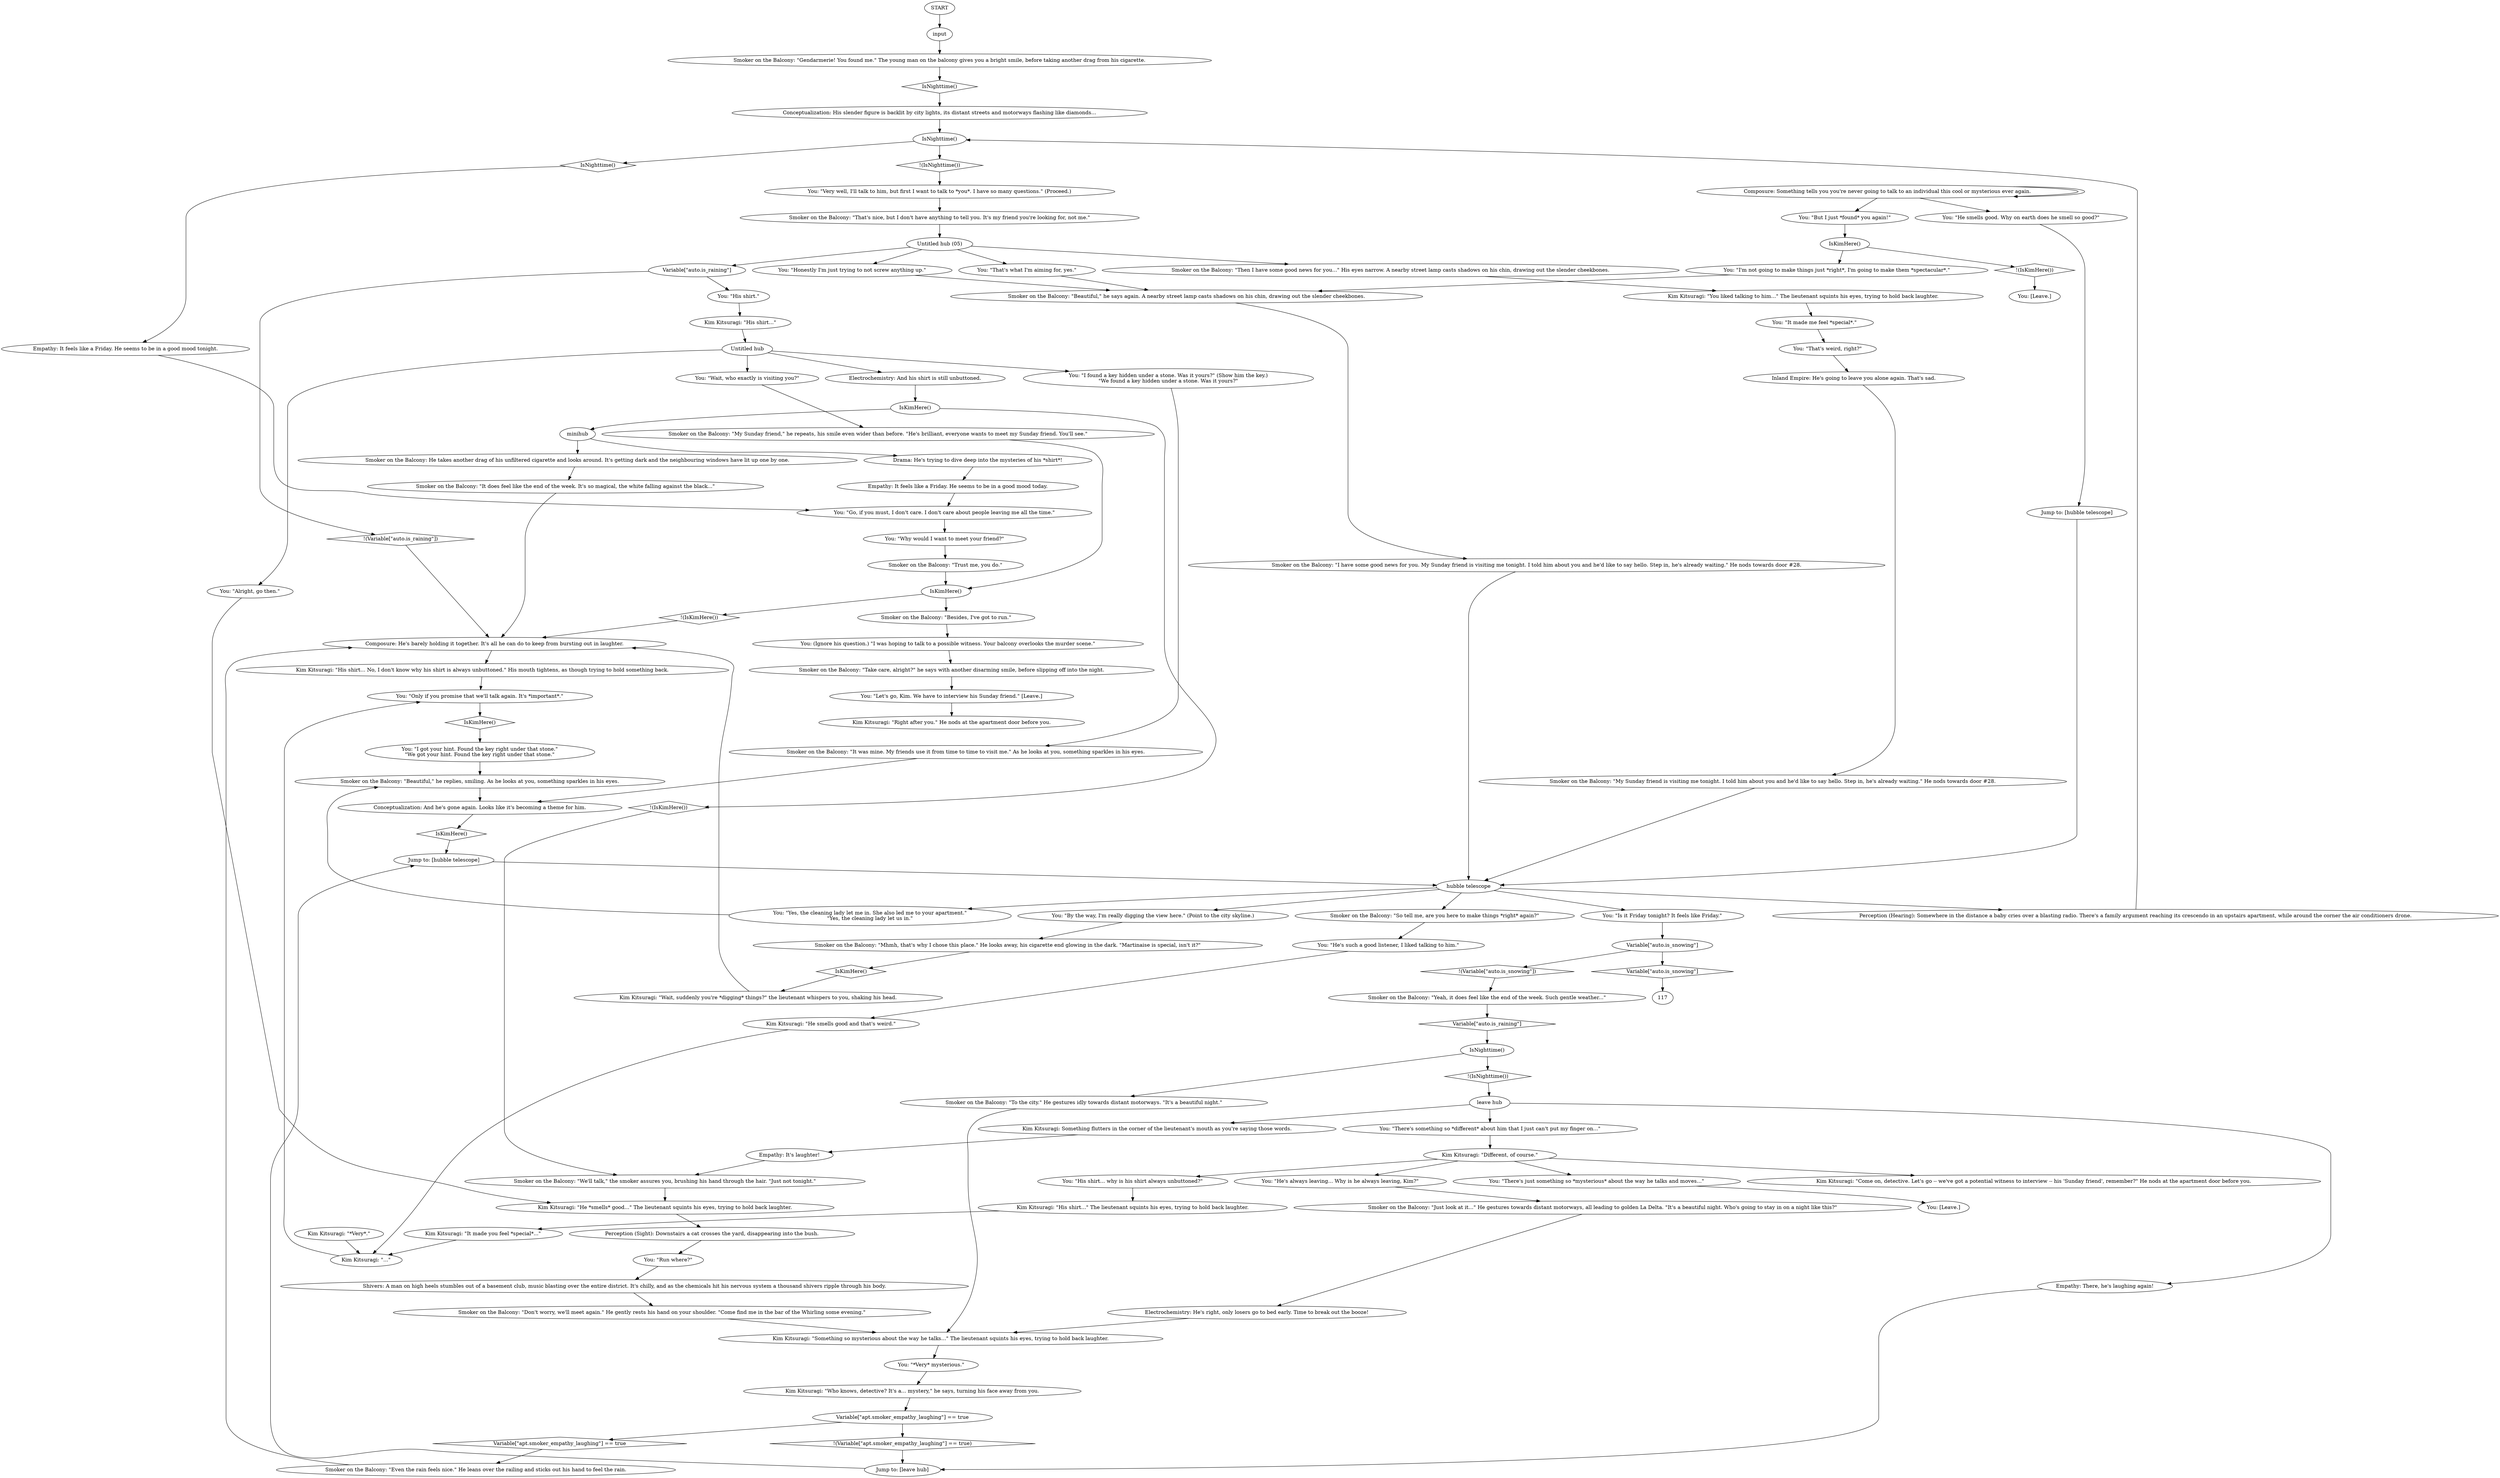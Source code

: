 # APT / SMOKER ON THE BALCONY
# Second meeting with the smoker on the balcony -- he's standing right in front of his apartment door, smoking.
# ==================================================
digraph G {
	  0 [label="START"];
	  1 [label="input"];
	  2 [label="You: \"That's what I'm aiming for, yes.\""];
	  3 [label="Smoker on the Balcony: \"I have some good news for you. My Sunday friend is visiting me tonight. I told him about you and he'd like to say hello. Step in, he's already waiting.\" He nods towards door #28."];
	  4 [label="You: \"I found a key hidden under a stone. Was it yours?\" (Show him the key.)\n\"We found a key hidden under a stone. Was it yours?\""];
	  5 [label="hubble telescope"];
	  6 [label="You: \"It made me feel *special*.\""];
	  7 [label="You: \"*Very* mysterious.\""];
	  8 [label="Conceptualization: His slender figure is backlit by city lights, its distant streets and motorways flashing like diamonds..."];
	  9 [label="You: \"By the way, I'm really digging the view here.\" (Point to the city skyline.)"];
	  10 [label="IsNighttime()"];
	  11 [label="IsNighttime()", shape=diamond];
	  12 [label="!(IsNighttime())", shape=diamond];
	  13 [label="Jump to: [leave hub]"];
	  14 [label="Electrochemistry: He's right, only losers go to bed early. Time to break out the booze!"];
	  15 [label="Variable[\"auto.is_snowing\"]"];
	  16 [label="Variable[\"auto.is_snowing\"]", shape=diamond];
	  17 [label="!(Variable[\"auto.is_snowing\"])", shape=diamond];
	  18 [label="Smoker on the Balcony: \"It was mine. My friends use it from time to time to visit me.\" As he looks at you, something sparkles in his eyes."];
	  19 [label="Empathy: It feels like a Friday. He seems to be in a good mood tonight."];
	  20 [label="Kim Kitsuragi: \"His shirt...\" The lieutenant squints his eyes, trying to hold back laughter."];
	  21 [label="Kim Kitsuragi: \"...\""];
	  22 [label="You: \"Is it Friday tonight? It feels like Friday.\""];
	  23 [label="Smoker on the Balcony: \"That's nice, but I don't have anything to tell you. It's my friend you're looking for, not me.\""];
	  24 [label="Smoker on the Balcony: \"Gendarmerie! You found me.\" The young man on the balcony gives you a bright smile, before taking another drag from his cigarette."];
	  25 [label="Smoker on the Balcony: \"Beautiful,\" he replies, smiling. As he looks at you, something sparkles in his eyes."];
	  26 [label="You: \"There's something so *different* about him that I just can't put my finger on...\""];
	  27 [label="You: \"But I just *found* you again!\""];
	  28 [label="Smoker on the Balcony: \"Mhmh, that's why I chose this place.\" He looks away, his cigarette end glowing in the dark. \"Martinaise is special, isn't it?\""];
	  29 [label="Empathy: It's laughter!"];
	  30 [label="Smoker on the Balcony: \"Yeah, it does feel like the end of the week. Such gentle weather...\""];
	  31 [label="Kim Kitsuragi: \"Wait, suddenly you're *digging* things?\" the lieutenant whispers to you, shaking his head."];
	  32 [label="Smoker on the Balcony: \"My Sunday friend,\" he repeats, his smile even wider than before. \"He's brilliant, everyone wants to meet my Sunday friend. You'll see.\""];
	  33 [label="You: \"There's just something so *mysterious* about the way he talks and moves...\""];
	  34 [label="You: \"Honestly I'm just trying to not screw anything up.\""];
	  35 [label="Smoker on the Balcony: \"Beautiful,\" he says again. A nearby street lamp casts shadows on his chin, drawing out the slender cheekbones."];
	  36 [label="Kim Kitsuragi: \"His shirt...\""];
	  37 [label="You: [Leave.]"];
	  38 [label="Smoker on the Balcony: \"We'll talk,\" the smoker assures you, brushing his hand through the hair. \"Just not tonight.\""];
	  39 [label="Smoker on the Balcony: \"Trust me, you do.\""];
	  40 [label="Variable[\"apt.smoker_empathy_laughing\"] == true"];
	  41 [label="Variable[\"apt.smoker_empathy_laughing\"] == true", shape=diamond];
	  42 [label="!(Variable[\"apt.smoker_empathy_laughing\"] == true)", shape=diamond];
	  43 [label="Kim Kitsuragi: \"Different, of course.\""];
	  44 [label="You: \"His shirt... why is his shirt always unbuttoned?\""];
	  45 [label="Kim Kitsuragi: \"Right after you.\" He nods at the apartment door before you."];
	  46 [label="Kim Kitsuragi: \"*Very*.\""];
	  47 [label="Kim Kitsuragi: \"Who knows, detective? It's a... mystery,\" he says, turning his face away from you."];
	  48 [label="Smoker on the Balcony: \"Just look at it...\" He gestures towards distant motorways, all leading to golden La Delta. \"It's a beautiful night. Who's going to stay in on a night like this?\""];
	  49 [label="IsKimHere()"];
	  50 [label="IsKimHere()", shape=diamond];
	  51 [label="!(IsKimHere())", shape=diamond];
	  52 [label="You: \"I'm not going to make things just *right*, I'm going to make them *spectacular*.\""];
	  53 [label="Smoker on the Balcony: \"Then I have some good news for you...\" His eyes narrow. A nearby street lamp casts shadows on his chin, drawing out the slender cheekbones."];
	  54 [label="Smoker on the Balcony: \"Take care, alright?\" he says with another disarming smile, before slipping off into the night."];
	  55 [label="Kim Kitsuragi: \"He *smells* good...\" The lieutenant squints his eyes, trying to hold back laughter."];
	  56 [label="Jump to: [hubble telescope]"];
	  57 [label="IsKimHere()"];
	  58 [label="IsKimHere()", shape=diamond];
	  59 [label="!(IsKimHere())", shape=diamond];
	  60 [label="Smoker on the Balcony: \"Besides, I've got to run.\""];
	  61 [label="You: \"Run where?\""];
	  62 [label="You: \"He smells good. Why on earth does he smell so good?\""];
	  63 [label="Kim Kitsuragi: \"Come on, detective. Let's go -- we've got a potential witness to interview -- his 'Sunday friend', remember?\" He nods at the apartment door before you."];
	  64 [label="Kim Kitsuragi: \"His shirt... No, I don't know why his shirt is always unbuttoned.\" His mouth tightens, as though trying to hold something back."];
	  65 [label="Empathy: It feels like a Friday. He seems to be in a good mood today."];
	  66 [label="You: \"Very well, I'll talk to him, but first I want to talk to *you*. I have so many questions.\" (Proceed.)"];
	  67 [label="Perception (Hearing): Somewhere in the distance a baby cries over a blasting radio. There's a family argument reaching its crescendo in an upstairs apartment, while around the corner the air conditioners drone."];
	  68 [label="leave hub"];
	  69 [label="Jump to: [hubble telescope]"];
	  70 [label="Composure: He's barely holding it together. It's all he can do to keep from bursting out in laughter."];
	  71 [label="You: \"Only if you promise that we'll talk again. It's *important*.\""];
	  72 [label="Drama: He's trying to dive deep into the mysteries of his *shirt*!"];
	  73 [label="Untitled hub"];
	  74 [label="IsKimHere()"];
	  75 [label="IsKimHere()", shape=diamond];
	  76 [label="!(IsKimHere())", shape=diamond];
	  77 [label="minihub"];
	  78 [label="Smoker on the Balcony: \"Don't worry, we'll meet again.\" He gently rests his hand on your shoulder. \"Come find me in the bar of the Whirling some evening.\""];
	  79 [label="You: \"Why would I want to meet your friend?\""];
	  80 [label="Smoker on the Balcony: \"So tell me, are you here to make things *right* again?\""];
	  81 [label="Conceptualization: And he's gone again. Looks like it's becoming a theme for him."];
	  82 [label="You: \"Let's go, Kim. We have to interview his Sunday friend.\" [Leave.]"];
	  83 [label="Empathy: There, he's laughing again!"];
	  84 [label="Smoker on the Balcony: \"Even the rain feels nice.\" He leans over the railing and sticks out his hand to feel the rain."];
	  85 [label="IsNighttime()"];
	  86 [label="IsNighttime()", shape=diamond];
	  87 [label="!(IsNighttime())", shape=diamond];
	  88 [label="Smoker on the Balcony: \"To the city.\" He gestures idly towards distant motorways. \"It's a beautiful night.\""];
	  89 [label="Shivers: A man on high heels stumbles out of a basement club, music blasting over the entire district. It's chilly, and as the chemicals hit his nervous system a thousand shivers ripple through his body."];
	  90 [label="Kim Kitsuragi: \"Something so mysterious about the way he talks...\" The lieutenant squints his eyes, trying to hold back laughter."];
	  91 [label="You: [Leave.]"];
	  92 [label="You: \"Alright, go then.\""];
	  93 [label="Smoker on the Balcony: He takes another drag of his unfiltered cigarette and looks around. It's getting dark and the neighbouring windows have lit up one by one."];
	  94 [label="Untitled hub (05)"];
	  95 [label="You: \"He's such a good listener, I liked talking to him.\""];
	  96 [label="You: \"He's always leaving... Why is he always leaving, Kim?\""];
	  97 [label="Kim Kitsuragi: Something flutters in the corner of the lieutenant's mouth as you're saying those words."];
	  98 [label="You: \"I got your hint. Found the key right under that stone.\"\n\"We got your hint. Found the key right under that stone.\""];
	  99 [label="You: \"Wait, who exactly is visiting you?\""];
	  100 [label="You: \"Yes, the cleaning lady let me in. She also led me to your apartment.\"\n\"Yes, the cleaning lady let us in.\"
"];
	  101 [label="Electrochemistry: And his shirt is still unbuttoned."];
	  102 [label="You: \"Go, if you must, I don't care. I don't care about people leaving me all the time.\""];
	  103 [label="Composure: Something tells you you're never going to talk to an individual this cool or mysterious ever again."];
	  104 [label="Smoker on the Balcony: \"My Sunday friend is visiting me tonight. I told him about you and he'd like to say hello. Step in, he's already waiting.\" He nods towards door #28."];
	  105 [label="Kim Kitsuragi: \"You liked talking to him...\" The lieutenant squints his eyes, trying to hold back laughter."];
	  106 [label="Kim Kitsuragi: \"He smells good and that's weird.\""];
	  107 [label="Inland Empire: He's going to leave you alone again. That's sad."];
	  108 [label="You: (Ignore his question.) \"I was hoping to talk to a possible witness. Your balcony overlooks the murder scene.\""];
	  109 [label="Variable[\"auto.is_raining\"]"];
	  110 [label="Variable[\"auto.is_raining\"]", shape=diamond];
	  111 [label="!(Variable[\"auto.is_raining\"])", shape=diamond];
	  112 [label="You: \"His shirt.\""];
	  113 [label="Kim Kitsuragi: \"It made you feel *special*...\""];
	  114 [label="You: \"That's weird, right?\""];
	  115 [label="Perception (Sight): Downstairs a cat crosses the yard, disappearing into the bush."];
	  116 [label="Smoker on the Balcony: \"It does feel like the end of the week. It's so magical, the white falling against the black...\""];
	  0 -> 1
	  1 -> 24
	  2 -> 35
	  3 -> 5
	  4 -> 18
	  5 -> 67
	  5 -> 100
	  5 -> 9
	  5 -> 80
	  5 -> 22
	  6 -> 114
	  7 -> 47
	  8 -> 10
	  9 -> 28
	  10 -> 11
	  10 -> 12
	  11 -> 19
	  12 -> 66
	  13 -> 69
	  14 -> 90
	  15 -> 16
	  15 -> 17
	  16 -> 117
	  17 -> 30
	  18 -> 81
	  19 -> 102
	  20 -> 113
	  21 -> 71
	  22 -> 15
	  23 -> 94
	  24 -> 86
	  25 -> 81
	  26 -> 43
	  27 -> 49
	  28 -> 58
	  29 -> 38
	  30 -> 110
	  31 -> 70
	  32 -> 57
	  33 -> 91
	  34 -> 35
	  35 -> 3
	  36 -> 73
	  38 -> 55
	  39 -> 57
	  40 -> 41
	  40 -> 42
	  41 -> 84
	  42 -> 13
	  43 -> 96
	  43 -> 33
	  43 -> 44
	  43 -> 63
	  44 -> 20
	  46 -> 21
	  47 -> 40
	  48 -> 14
	  49 -> 51
	  49 -> 52
	  50 -> 69
	  51 -> 37
	  52 -> 35
	  53 -> 105
	  54 -> 82
	  55 -> 115
	  56 -> 5
	  57 -> 59
	  57 -> 60
	  58 -> 31
	  59 -> 70
	  60 -> 108
	  61 -> 89
	  62 -> 56
	  64 -> 71
	  65 -> 102
	  66 -> 23
	  67 -> 10
	  68 -> 97
	  68 -> 26
	  68 -> 83
	  69 -> 5
	  70 -> 64
	  71 -> 75
	  72 -> 65
	  73 -> 99
	  73 -> 4
	  73 -> 101
	  73 -> 92
	  74 -> 76
	  74 -> 77
	  75 -> 98
	  76 -> 38
	  77 -> 72
	  77 -> 93
	  78 -> 90
	  79 -> 39
	  80 -> 95
	  81 -> 50
	  82 -> 45
	  83 -> 13
	  84 -> 70
	  85 -> 88
	  85 -> 87
	  86 -> 8
	  87 -> 68
	  88 -> 90
	  89 -> 78
	  90 -> 7
	  92 -> 55
	  93 -> 116
	  94 -> 2
	  94 -> 109
	  94 -> 34
	  94 -> 53
	  95 -> 106
	  96 -> 48
	  97 -> 29
	  98 -> 25
	  99 -> 32
	  100 -> 25
	  101 -> 74
	  102 -> 79
	  103 -> 27
	  103 -> 62
	  103 -> 103
	  104 -> 5
	  105 -> 6
	  106 -> 21
	  107 -> 104
	  108 -> 54
	  109 -> 112
	  109 -> 111
	  110 -> 85
	  111 -> 70
	  112 -> 36
	  113 -> 21
	  114 -> 107
	  115 -> 61
	  116 -> 70
}

